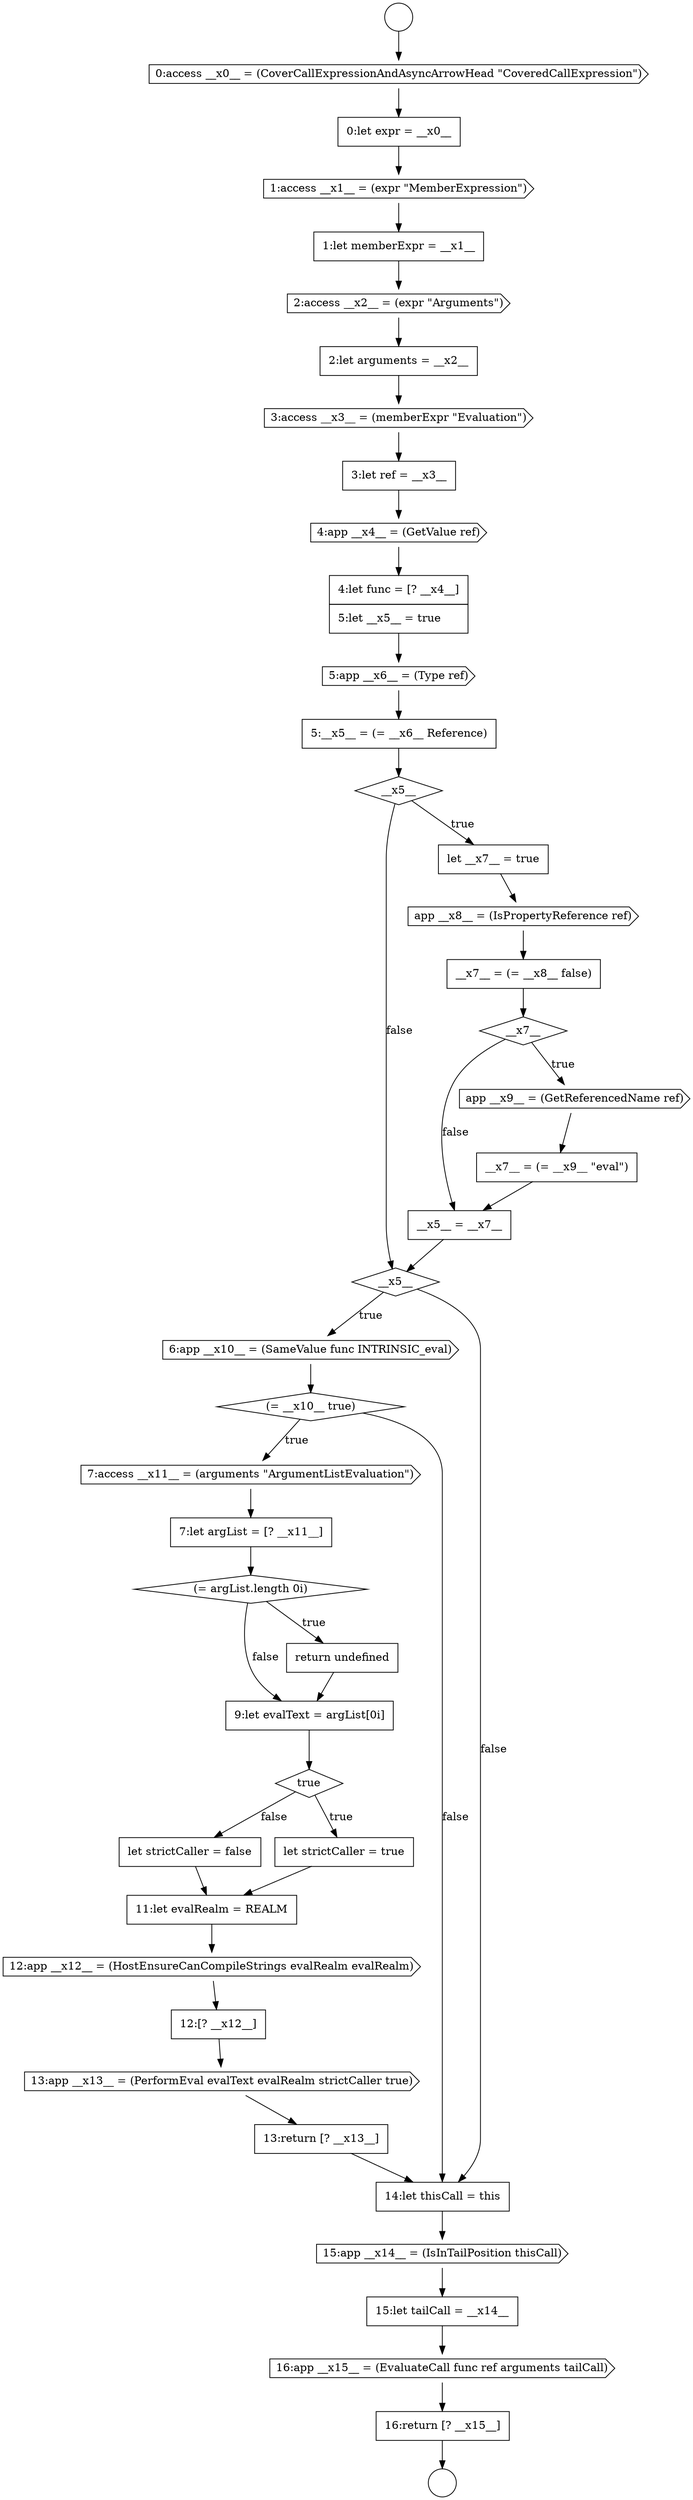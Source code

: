 digraph {
  node4198 [shape=cds, label=<<font color="black">15:app __x14__ = (IsInTailPosition thisCall)</font>> color="black" fillcolor="white" style=filled]
  node4160 [shape=circle label=" " color="black" fillcolor="white" style=filled]
  node4159 [shape=circle label=" " color="black" fillcolor="white" style=filled]
  node4176 [shape=none, margin=0, label=<<font color="black">
    <table border="0" cellborder="1" cellspacing="0" cellpadding="10">
      <tr><td align="left">__x7__ = (= __x8__ false)</td></tr>
    </table>
  </font>> color="black" fillcolor="white" style=filled]
  node4181 [shape=diamond, label=<<font color="black">__x5__</font>> color="black" fillcolor="white" style=filled]
  node4196 [shape=none, margin=0, label=<<font color="black">
    <table border="0" cellborder="1" cellspacing="0" cellpadding="10">
      <tr><td align="left">13:return [? __x13__]</td></tr>
    </table>
  </font>> color="black" fillcolor="white" style=filled]
  node4200 [shape=cds, label=<<font color="black">16:app __x15__ = (EvaluateCall func ref arguments tailCall)</font>> color="black" fillcolor="white" style=filled]
  node4188 [shape=none, margin=0, label=<<font color="black">
    <table border="0" cellborder="1" cellspacing="0" cellpadding="10">
      <tr><td align="left">9:let evalText = argList[0i]</td></tr>
    </table>
  </font>> color="black" fillcolor="white" style=filled]
  node4201 [shape=none, margin=0, label=<<font color="black">
    <table border="0" cellborder="1" cellspacing="0" cellpadding="10">
      <tr><td align="left">16:return [? __x15__]</td></tr>
    </table>
  </font>> color="black" fillcolor="white" style=filled]
  node4169 [shape=cds, label=<<font color="black">4:app __x4__ = (GetValue ref)</font>> color="black" fillcolor="white" style=filled]
  node4183 [shape=diamond, label=<<font color="black">(= __x10__ true)</font>> color="black" fillcolor="white" style=filled]
  node4166 [shape=none, margin=0, label=<<font color="black">
    <table border="0" cellborder="1" cellspacing="0" cellpadding="10">
      <tr><td align="left">2:let arguments = __x2__</td></tr>
    </table>
  </font>> color="black" fillcolor="white" style=filled]
  node4194 [shape=none, margin=0, label=<<font color="black">
    <table border="0" cellborder="1" cellspacing="0" cellpadding="10">
      <tr><td align="left">12:[? __x12__]</td></tr>
    </table>
  </font>> color="black" fillcolor="white" style=filled]
  node4179 [shape=none, margin=0, label=<<font color="black">
    <table border="0" cellborder="1" cellspacing="0" cellpadding="10">
      <tr><td align="left">__x7__ = (= __x9__ &quot;eval&quot;)</td></tr>
    </table>
  </font>> color="black" fillcolor="white" style=filled]
  node4173 [shape=diamond, label=<<font color="black">__x5__</font>> color="black" fillcolor="white" style=filled]
  node4162 [shape=none, margin=0, label=<<font color="black">
    <table border="0" cellborder="1" cellspacing="0" cellpadding="10">
      <tr><td align="left">0:let expr = __x0__</td></tr>
    </table>
  </font>> color="black" fillcolor="white" style=filled]
  node4199 [shape=none, margin=0, label=<<font color="black">
    <table border="0" cellborder="1" cellspacing="0" cellpadding="10">
      <tr><td align="left">15:let tailCall = __x14__</td></tr>
    </table>
  </font>> color="black" fillcolor="white" style=filled]
  node4172 [shape=none, margin=0, label=<<font color="black">
    <table border="0" cellborder="1" cellspacing="0" cellpadding="10">
      <tr><td align="left">5:__x5__ = (= __x6__ Reference)</td></tr>
    </table>
  </font>> color="black" fillcolor="white" style=filled]
  node4192 [shape=none, margin=0, label=<<font color="black">
    <table border="0" cellborder="1" cellspacing="0" cellpadding="10">
      <tr><td align="left">11:let evalRealm = REALM</td></tr>
    </table>
  </font>> color="black" fillcolor="white" style=filled]
  node4187 [shape=none, margin=0, label=<<font color="black">
    <table border="0" cellborder="1" cellspacing="0" cellpadding="10">
      <tr><td align="left">return undefined</td></tr>
    </table>
  </font>> color="black" fillcolor="white" style=filled]
  node4167 [shape=cds, label=<<font color="black">3:access __x3__ = (memberExpr &quot;Evaluation&quot;)</font>> color="black" fillcolor="white" style=filled]
  node4191 [shape=none, margin=0, label=<<font color="black">
    <table border="0" cellborder="1" cellspacing="0" cellpadding="10">
      <tr><td align="left">let strictCaller = false</td></tr>
    </table>
  </font>> color="black" fillcolor="white" style=filled]
  node4180 [shape=none, margin=0, label=<<font color="black">
    <table border="0" cellborder="1" cellspacing="0" cellpadding="10">
      <tr><td align="left">__x5__ = __x7__</td></tr>
    </table>
  </font>> color="black" fillcolor="white" style=filled]
  node4163 [shape=cds, label=<<font color="black">1:access __x1__ = (expr &quot;MemberExpression&quot;)</font>> color="black" fillcolor="white" style=filled]
  node4184 [shape=cds, label=<<font color="black">7:access __x11__ = (arguments &quot;ArgumentListEvaluation&quot;)</font>> color="black" fillcolor="white" style=filled]
  node4195 [shape=cds, label=<<font color="black">13:app __x13__ = (PerformEval evalText evalRealm strictCaller true)</font>> color="black" fillcolor="white" style=filled]
  node4186 [shape=diamond, label=<<font color="black">(= argList.length 0i)</font>> color="black" fillcolor="white" style=filled]
  node4171 [shape=cds, label=<<font color="black">5:app __x6__ = (Type ref)</font>> color="black" fillcolor="white" style=filled]
  node4177 [shape=diamond, label=<<font color="black">__x7__</font>> color="black" fillcolor="white" style=filled]
  node4168 [shape=none, margin=0, label=<<font color="black">
    <table border="0" cellborder="1" cellspacing="0" cellpadding="10">
      <tr><td align="left">3:let ref = __x3__</td></tr>
    </table>
  </font>> color="black" fillcolor="white" style=filled]
  node4190 [shape=none, margin=0, label=<<font color="black">
    <table border="0" cellborder="1" cellspacing="0" cellpadding="10">
      <tr><td align="left">let strictCaller = true</td></tr>
    </table>
  </font>> color="black" fillcolor="white" style=filled]
  node4164 [shape=none, margin=0, label=<<font color="black">
    <table border="0" cellborder="1" cellspacing="0" cellpadding="10">
      <tr><td align="left">1:let memberExpr = __x1__</td></tr>
    </table>
  </font>> color="black" fillcolor="white" style=filled]
  node4165 [shape=cds, label=<<font color="black">2:access __x2__ = (expr &quot;Arguments&quot;)</font>> color="black" fillcolor="white" style=filled]
  node4185 [shape=none, margin=0, label=<<font color="black">
    <table border="0" cellborder="1" cellspacing="0" cellpadding="10">
      <tr><td align="left">7:let argList = [? __x11__]</td></tr>
    </table>
  </font>> color="black" fillcolor="white" style=filled]
  node4170 [shape=none, margin=0, label=<<font color="black">
    <table border="0" cellborder="1" cellspacing="0" cellpadding="10">
      <tr><td align="left">4:let func = [? __x4__]</td></tr>
      <tr><td align="left">5:let __x5__ = true</td></tr>
    </table>
  </font>> color="black" fillcolor="white" style=filled]
  node4182 [shape=cds, label=<<font color="black">6:app __x10__ = (SameValue func INTRINSIC_eval)</font>> color="black" fillcolor="white" style=filled]
  node4197 [shape=none, margin=0, label=<<font color="black">
    <table border="0" cellborder="1" cellspacing="0" cellpadding="10">
      <tr><td align="left">14:let thisCall = this</td></tr>
    </table>
  </font>> color="black" fillcolor="white" style=filled]
  node4175 [shape=cds, label=<<font color="black">app __x8__ = (IsPropertyReference ref)</font>> color="black" fillcolor="white" style=filled]
  node4178 [shape=cds, label=<<font color="black">app __x9__ = (GetReferencedName ref)</font>> color="black" fillcolor="white" style=filled]
  node4193 [shape=cds, label=<<font color="black">12:app __x12__ = (HostEnsureCanCompileStrings evalRealm evalRealm)</font>> color="black" fillcolor="white" style=filled]
  node4161 [shape=cds, label=<<font color="black">0:access __x0__ = (CoverCallExpressionAndAsyncArrowHead &quot;CoveredCallExpression&quot;)</font>> color="black" fillcolor="white" style=filled]
  node4189 [shape=diamond, label=<<font color="black">true</font>> color="black" fillcolor="white" style=filled]
  node4174 [shape=none, margin=0, label=<<font color="black">
    <table border="0" cellborder="1" cellspacing="0" cellpadding="10">
      <tr><td align="left">let __x7__ = true</td></tr>
    </table>
  </font>> color="black" fillcolor="white" style=filled]
  node4200 -> node4201 [ color="black"]
  node4170 -> node4171 [ color="black"]
  node4185 -> node4186 [ color="black"]
  node4177 -> node4178 [label=<<font color="black">true</font>> color="black"]
  node4177 -> node4180 [label=<<font color="black">false</font>> color="black"]
  node4194 -> node4195 [ color="black"]
  node4184 -> node4185 [ color="black"]
  node4183 -> node4184 [label=<<font color="black">true</font>> color="black"]
  node4183 -> node4197 [label=<<font color="black">false</font>> color="black"]
  node4186 -> node4187 [label=<<font color="black">true</font>> color="black"]
  node4186 -> node4188 [label=<<font color="black">false</font>> color="black"]
  node4197 -> node4198 [ color="black"]
  node4180 -> node4181 [ color="black"]
  node4201 -> node4160 [ color="black"]
  node4193 -> node4194 [ color="black"]
  node4182 -> node4183 [ color="black"]
  node4163 -> node4164 [ color="black"]
  node4189 -> node4190 [label=<<font color="black">true</font>> color="black"]
  node4189 -> node4191 [label=<<font color="black">false</font>> color="black"]
  node4159 -> node4161 [ color="black"]
  node4178 -> node4179 [ color="black"]
  node4173 -> node4174 [label=<<font color="black">true</font>> color="black"]
  node4173 -> node4181 [label=<<font color="black">false</font>> color="black"]
  node4198 -> node4199 [ color="black"]
  node4166 -> node4167 [ color="black"]
  node4162 -> node4163 [ color="black"]
  node4195 -> node4196 [ color="black"]
  node4190 -> node4192 [ color="black"]
  node4161 -> node4162 [ color="black"]
  node4188 -> node4189 [ color="black"]
  node4199 -> node4200 [ color="black"]
  node4174 -> node4175 [ color="black"]
  node4164 -> node4165 [ color="black"]
  node4181 -> node4182 [label=<<font color="black">true</font>> color="black"]
  node4181 -> node4197 [label=<<font color="black">false</font>> color="black"]
  node4192 -> node4193 [ color="black"]
  node4187 -> node4188 [ color="black"]
  node4191 -> node4192 [ color="black"]
  node4165 -> node4166 [ color="black"]
  node4179 -> node4180 [ color="black"]
  node4196 -> node4197 [ color="black"]
  node4168 -> node4169 [ color="black"]
  node4172 -> node4173 [ color="black"]
  node4167 -> node4168 [ color="black"]
  node4171 -> node4172 [ color="black"]
  node4169 -> node4170 [ color="black"]
  node4175 -> node4176 [ color="black"]
  node4176 -> node4177 [ color="black"]
}
